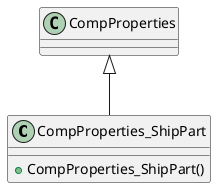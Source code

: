 @startuml
class CompProperties_ShipPart {
    + CompProperties_ShipPart()
}
CompProperties <|-- CompProperties_ShipPart
@enduml
